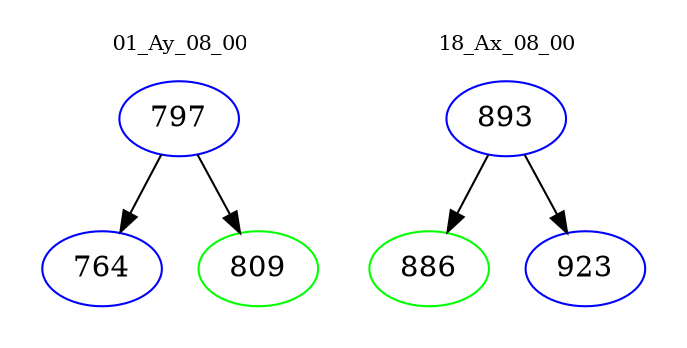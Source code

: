 digraph{
subgraph cluster_0 {
color = white
label = "01_Ay_08_00";
fontsize=10;
T0_797 [label="797", color="blue"]
T0_797 -> T0_764 [color="black"]
T0_764 [label="764", color="blue"]
T0_797 -> T0_809 [color="black"]
T0_809 [label="809", color="green"]
}
subgraph cluster_1 {
color = white
label = "18_Ax_08_00";
fontsize=10;
T1_893 [label="893", color="blue"]
T1_893 -> T1_886 [color="black"]
T1_886 [label="886", color="green"]
T1_893 -> T1_923 [color="black"]
T1_923 [label="923", color="blue"]
}
}
